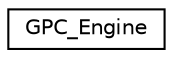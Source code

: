 digraph G
{
  edge [fontname="Helvetica",fontsize="10",labelfontname="Helvetica",labelfontsize="10"];
  node [fontname="Helvetica",fontsize="10",shape=record];
  rankdir=LR;
  Node1 [label="GPC_Engine",height=0.2,width=0.4,color="black", fillcolor="white", style="filled",URL="$dd/d15/classGPC__Engine.html"];
}
